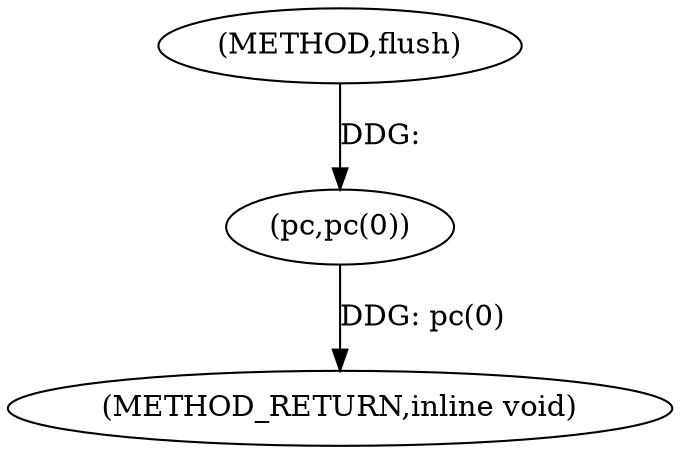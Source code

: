 digraph "flush" {  
"1000505" [label = "(METHOD,flush)" ]
"1000509" [label = "(METHOD_RETURN,inline void)" ]
"1000507" [label = "(pc,pc(0))" ]
  "1000507" -> "1000509"  [ label = "DDG: pc(0)"] 
  "1000505" -> "1000507"  [ label = "DDG: "] 
}
